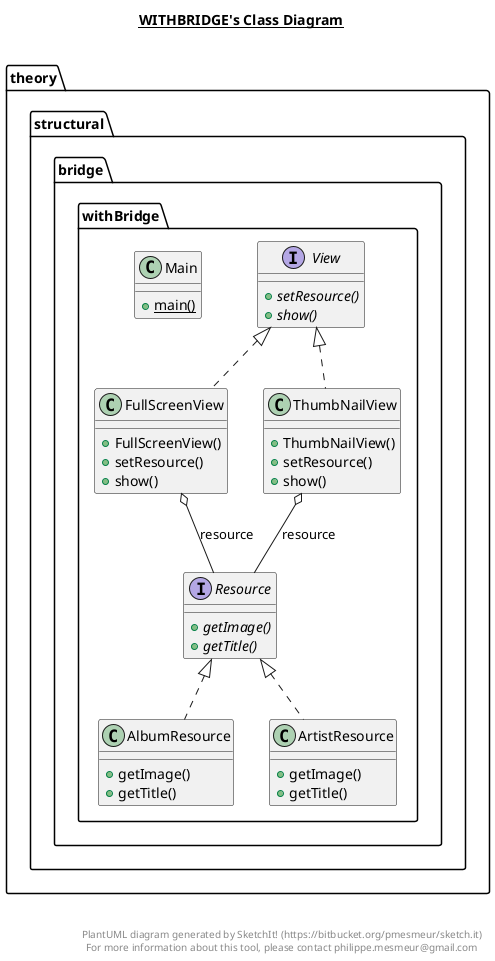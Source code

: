 @startuml

title __WITHBRIDGE's Class Diagram__\n

  namespace theory.structural.bridge.withBridge {
    class theory.structural.bridge.withBridge.AlbumResource {
        + getImage()
        + getTitle()
    }
  }
  

  namespace theory.structural.bridge.withBridge {
    class theory.structural.bridge.withBridge.ArtistResource {
        + getImage()
        + getTitle()
    }
  }
  

  namespace theory.structural.bridge.withBridge {
    class theory.structural.bridge.withBridge.FullScreenView {
        + FullScreenView()
        + setResource()
        + show()
    }
  }
  

  namespace theory.structural.bridge.withBridge {
    class theory.structural.bridge.withBridge.Main {
        {static} + main()
    }
  }
  

  namespace theory.structural.bridge.withBridge {
    interface theory.structural.bridge.withBridge.Resource {
        {abstract} + getImage()
        {abstract} + getTitle()
    }
  }
  

  namespace theory.structural.bridge.withBridge {
    class theory.structural.bridge.withBridge.ThumbNailView {
        + ThumbNailView()
        + setResource()
        + show()
    }
  }
  

  namespace theory.structural.bridge.withBridge {
    interface theory.structural.bridge.withBridge.View {
        {abstract} + setResource()
        {abstract} + show()
    }
  }
  

  theory.structural.bridge.withBridge.AlbumResource .up.|> theory.structural.bridge.withBridge.Resource
  theory.structural.bridge.withBridge.ArtistResource .up.|> theory.structural.bridge.withBridge.Resource
  theory.structural.bridge.withBridge.FullScreenView .up.|> theory.structural.bridge.withBridge.View
  theory.structural.bridge.withBridge.FullScreenView o-- theory.structural.bridge.withBridge.Resource : resource
  theory.structural.bridge.withBridge.ThumbNailView .up.|> theory.structural.bridge.withBridge.View
  theory.structural.bridge.withBridge.ThumbNailView o-- theory.structural.bridge.withBridge.Resource : resource


right footer


PlantUML diagram generated by SketchIt! (https://bitbucket.org/pmesmeur/sketch.it)
For more information about this tool, please contact philippe.mesmeur@gmail.com
endfooter

@enduml
